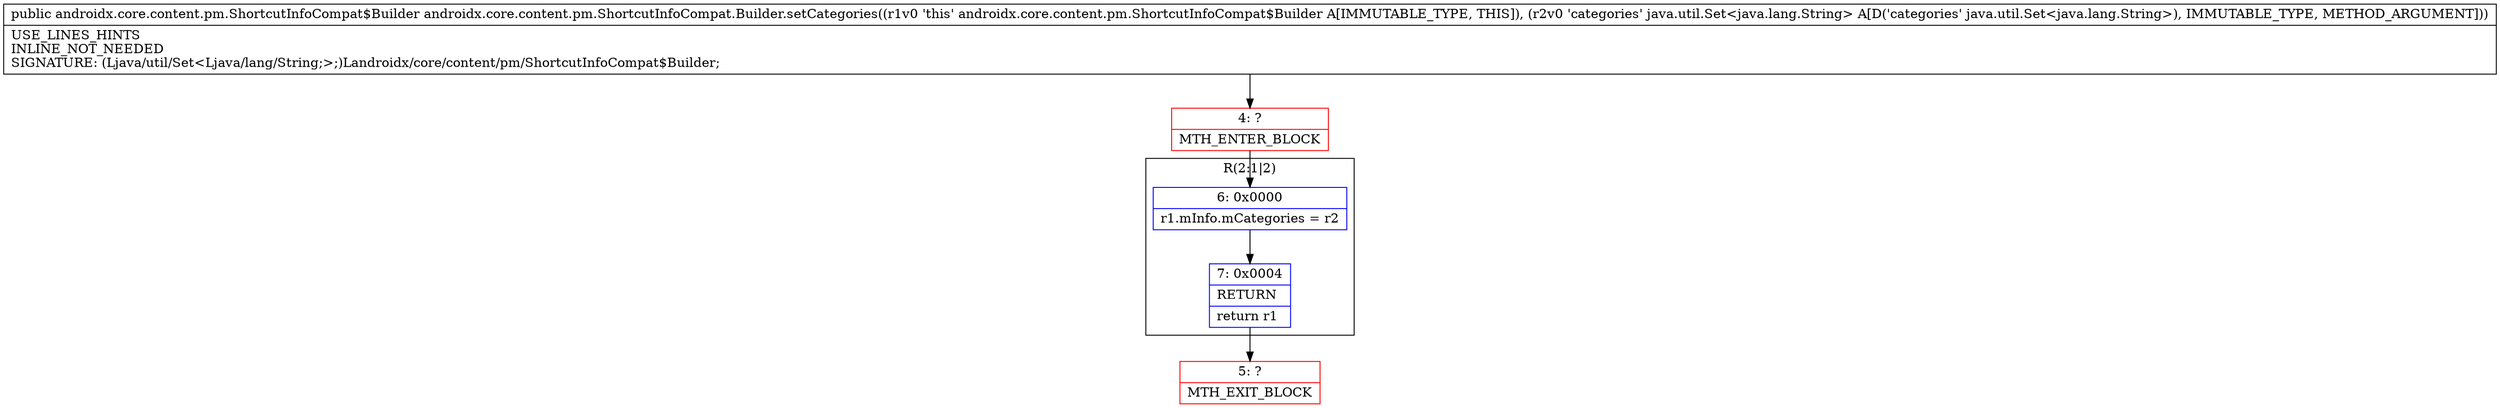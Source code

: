 digraph "CFG forandroidx.core.content.pm.ShortcutInfoCompat.Builder.setCategories(Ljava\/util\/Set;)Landroidx\/core\/content\/pm\/ShortcutInfoCompat$Builder;" {
subgraph cluster_Region_1808608622 {
label = "R(2:1|2)";
node [shape=record,color=blue];
Node_6 [shape=record,label="{6\:\ 0x0000|r1.mInfo.mCategories = r2\l}"];
Node_7 [shape=record,label="{7\:\ 0x0004|RETURN\l|return r1\l}"];
}
Node_4 [shape=record,color=red,label="{4\:\ ?|MTH_ENTER_BLOCK\l}"];
Node_5 [shape=record,color=red,label="{5\:\ ?|MTH_EXIT_BLOCK\l}"];
MethodNode[shape=record,label="{public androidx.core.content.pm.ShortcutInfoCompat$Builder androidx.core.content.pm.ShortcutInfoCompat.Builder.setCategories((r1v0 'this' androidx.core.content.pm.ShortcutInfoCompat$Builder A[IMMUTABLE_TYPE, THIS]), (r2v0 'categories' java.util.Set\<java.lang.String\> A[D('categories' java.util.Set\<java.lang.String\>), IMMUTABLE_TYPE, METHOD_ARGUMENT]))  | USE_LINES_HINTS\lINLINE_NOT_NEEDED\lSIGNATURE: (Ljava\/util\/Set\<Ljava\/lang\/String;\>;)Landroidx\/core\/content\/pm\/ShortcutInfoCompat$Builder;\l}"];
MethodNode -> Node_4;Node_6 -> Node_7;
Node_7 -> Node_5;
Node_4 -> Node_6;
}

